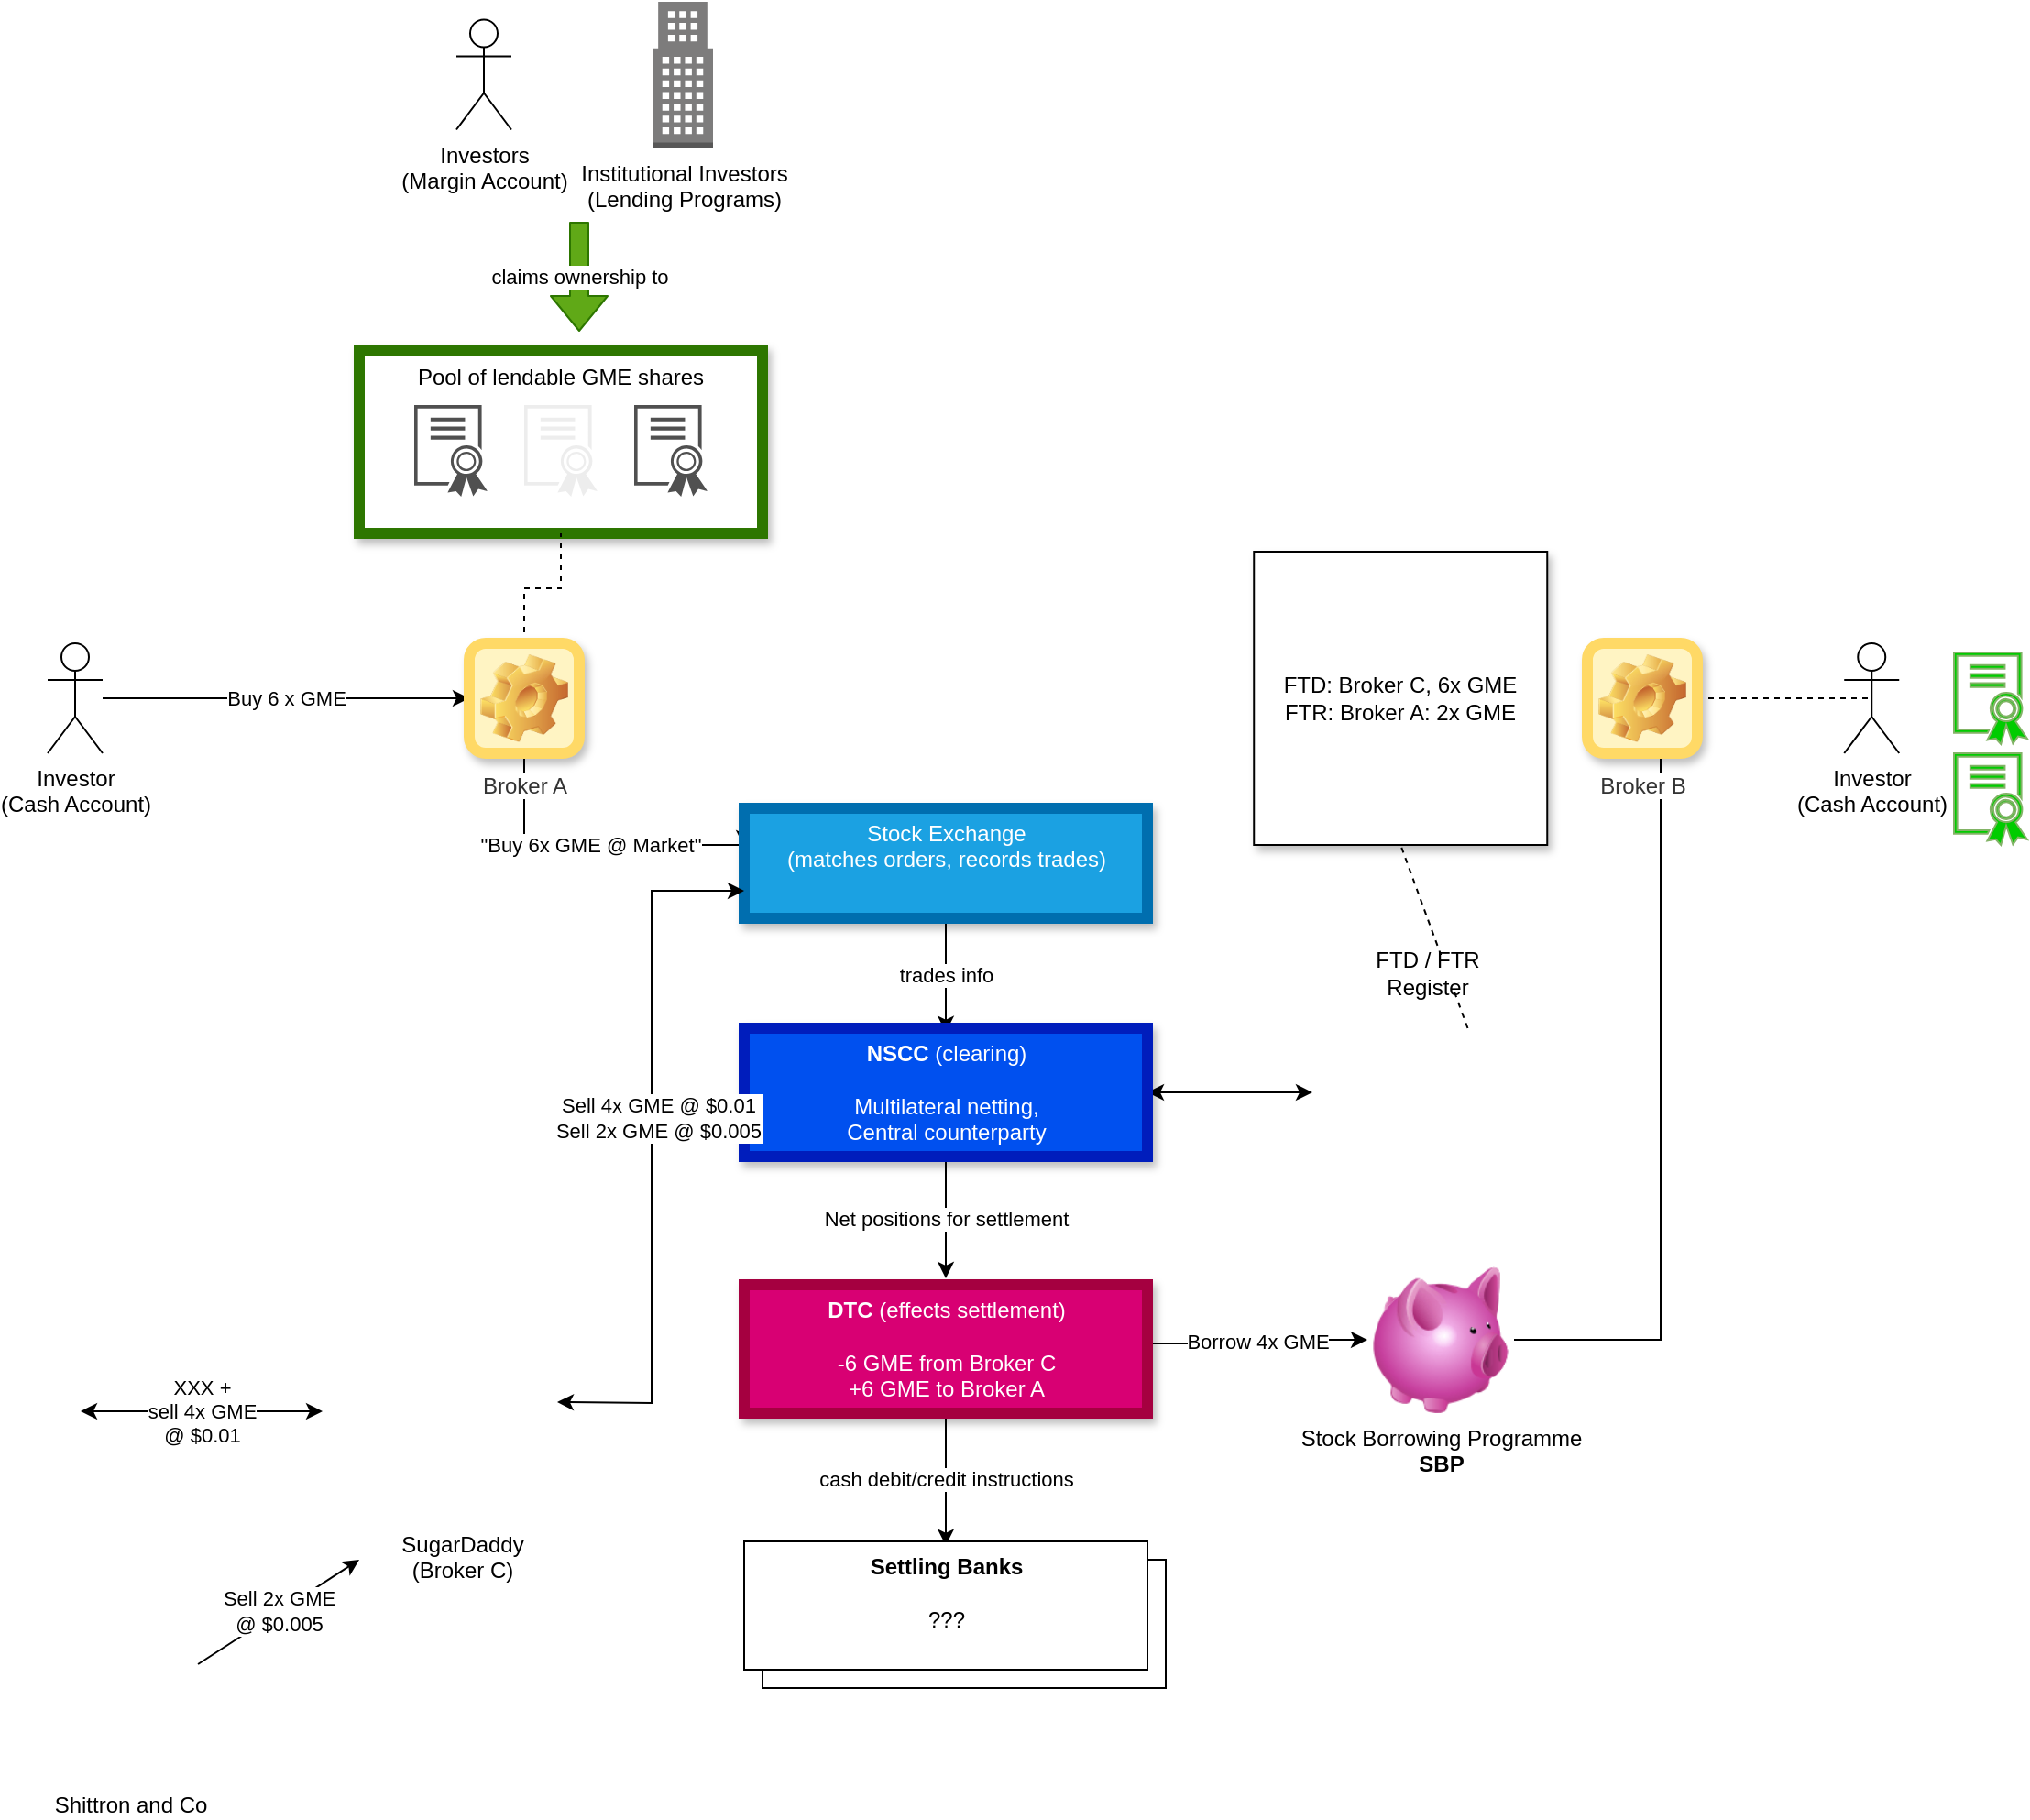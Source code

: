 <mxfile version="14.2.7" type="device"><diagram id="d949C6FjCjkqsZjW7cM8" name="Page-1"><mxGraphModel dx="2070" dy="1816" grid="1" gridSize="10" guides="1" tooltips="1" connect="1" arrows="1" fold="1" page="1" pageScale="1" pageWidth="850" pageHeight="1100" math="0" shadow="0"><root><mxCell id="0"/><mxCell id="1" parent="0"/><mxCell id="QstSusXITbxGXIktupjP-26" value="6" style="rounded=0;whiteSpace=wrap;html=1;shadow=1;strokeColor=#2D7600;strokeWidth=6;fontColor=#ffffff;fillColor=#FFFFFF;" vertex="1" parent="1"><mxGeometry x="70" y="180" width="220" height="100" as="geometry"/></mxCell><mxCell id="QstSusXITbxGXIktupjP-77" value="Buy 6 x GME" style="edgeStyle=orthogonalEdgeStyle;rounded=0;orthogonalLoop=1;jettySize=auto;html=1;entryX=0;entryY=0.5;entryDx=0;entryDy=0;startArrow=none;startFill=0;" edge="1" parent="1" source="QstSusXITbxGXIktupjP-1" target="QstSusXITbxGXIktupjP-10"><mxGeometry relative="1" as="geometry"/></mxCell><mxCell id="QstSusXITbxGXIktupjP-1" value="Investor&lt;br&gt;(Cash Account)" style="shape=umlActor;verticalLabelPosition=bottom;verticalAlign=top;html=1;outlineConnect=0;" vertex="1" parent="1"><mxGeometry x="-100" y="340" width="30" height="60" as="geometry"/></mxCell><mxCell id="QstSusXITbxGXIktupjP-5" value="Investor&lt;br&gt;(Cash Account)" style="shape=umlActor;verticalLabelPosition=bottom;verticalAlign=top;html=1;outlineConnect=0;" vertex="1" parent="1"><mxGeometry x="880.12" y="340" width="30" height="60" as="geometry"/></mxCell><mxCell id="QstSusXITbxGXIktupjP-41" value="&quot;Buy 6x GME @ Market&quot;" style="edgeStyle=orthogonalEdgeStyle;rounded=0;orthogonalLoop=1;jettySize=auto;html=1;exitX=0.5;exitY=1;exitDx=0;exitDy=0;entryX=0;entryY=0.35;entryDx=0;entryDy=0;entryPerimeter=0;" edge="1" parent="1" source="QstSusXITbxGXIktupjP-10" target="QstSusXITbxGXIktupjP-15"><mxGeometry relative="1" as="geometry"><Array as="points"><mxPoint x="160" y="450"/></Array></mxGeometry></mxCell><mxCell id="QstSusXITbxGXIktupjP-84" style="edgeStyle=orthogonalEdgeStyle;rounded=0;orthogonalLoop=1;jettySize=auto;html=1;exitX=0.5;exitY=0;exitDx=0;exitDy=0;dashed=1;startArrow=none;startFill=0;endArrow=none;endFill=0;" edge="1" parent="1" source="QstSusXITbxGXIktupjP-10" target="QstSusXITbxGXIktupjP-26"><mxGeometry relative="1" as="geometry"/></mxCell><mxCell id="QstSusXITbxGXIktupjP-10" value="Broker A" style="icon;html=1;image=img/clipart/Gear_128x128.png;shadow=1;fontColor=#333333;strokeColor=#FFD966;strokeWidth=6;fillColor=#FFF4C3;" vertex="1" parent="1"><mxGeometry x="130" y="340" width="60" height="60" as="geometry"/></mxCell><mxCell id="QstSusXITbxGXIktupjP-82" style="edgeStyle=orthogonalEdgeStyle;rounded=0;orthogonalLoop=1;jettySize=auto;html=1;exitX=1;exitY=0.5;exitDx=0;exitDy=0;entryX=0.5;entryY=0.5;entryDx=0;entryDy=0;entryPerimeter=0;startArrow=none;startFill=0;dashed=1;endArrow=none;endFill=0;" edge="1" parent="1" source="QstSusXITbxGXIktupjP-11" target="QstSusXITbxGXIktupjP-5"><mxGeometry relative="1" as="geometry"/></mxCell><mxCell id="QstSusXITbxGXIktupjP-93" style="edgeStyle=orthogonalEdgeStyle;rounded=0;orthogonalLoop=1;jettySize=auto;html=1;startArrow=none;startFill=0;endArrow=none;endFill=0;" edge="1" parent="1" source="QstSusXITbxGXIktupjP-11" target="QstSusXITbxGXIktupjP-60"><mxGeometry relative="1" as="geometry"><Array as="points"><mxPoint x="780" y="720"/></Array></mxGeometry></mxCell><mxCell id="QstSusXITbxGXIktupjP-11" value="Broker B" style="icon;html=1;image=img/clipart/Gear_128x128.png;fontColor=#333333;shadow=1;glass=0;strokeColor=#FFD966;strokeWidth=6;fillColor=#FFF4C3;" vertex="1" parent="1"><mxGeometry x="740" y="340" width="60" height="60" as="geometry"/></mxCell><mxCell id="QstSusXITbxGXIktupjP-46" value="trades info" style="edgeStyle=orthogonalEdgeStyle;rounded=0;orthogonalLoop=1;jettySize=auto;html=1;entryX=0.5;entryY=0.033;entryDx=0;entryDy=0;entryPerimeter=0;" edge="1" parent="1" source="QstSusXITbxGXIktupjP-15" target="QstSusXITbxGXIktupjP-16"><mxGeometry relative="1" as="geometry"/></mxCell><mxCell id="QstSusXITbxGXIktupjP-15" value="Stock Exchange&lt;br&gt;(matches orders, records trades)" style="verticalLabelPosition=middle;verticalAlign=top;html=1;shape=mxgraph.basic.rect;fillColor2=none;strokeWidth=6;size=20;indent=5;shadow=1;strokeColor=#006EAF;fillColor=#1ba1e2;fontColor=#ffffff;" vertex="1" parent="1"><mxGeometry x="280" y="430" width="220" height="60" as="geometry"/></mxCell><mxCell id="QstSusXITbxGXIktupjP-45" value="Net positions for settlement" style="edgeStyle=orthogonalEdgeStyle;rounded=0;orthogonalLoop=1;jettySize=auto;html=1;entryX=0.5;entryY=-0.05;entryDx=0;entryDy=0;entryPerimeter=0;" edge="1" parent="1" source="QstSusXITbxGXIktupjP-16" target="QstSusXITbxGXIktupjP-17"><mxGeometry relative="1" as="geometry"/></mxCell><mxCell id="QstSusXITbxGXIktupjP-59" style="edgeStyle=orthogonalEdgeStyle;rounded=0;orthogonalLoop=1;jettySize=auto;html=1;startArrow=classic;startFill=1;" edge="1" parent="1" source="QstSusXITbxGXIktupjP-16"><mxGeometry relative="1" as="geometry"><mxPoint x="590" y="585" as="targetPoint"/></mxGeometry></mxCell><mxCell id="QstSusXITbxGXIktupjP-16" value="&lt;b&gt;NSCC&lt;/b&gt; (clearing)&lt;br&gt;&lt;br&gt;Multilateral netting, &lt;br&gt;Central counterparty&lt;br&gt;" style="verticalLabelPosition=middle;verticalAlign=top;html=1;shape=mxgraph.basic.rect;fillColor2=none;strokeWidth=6;size=20;indent=5;fillColor=#0050ef;strokeColor=#001DBC;fontColor=#ffffff;shadow=1;" vertex="1" parent="1"><mxGeometry x="280" y="550" width="220" height="70" as="geometry"/></mxCell><mxCell id="QstSusXITbxGXIktupjP-47" value="cash debit/credit instructions" style="edgeStyle=orthogonalEdgeStyle;rounded=0;orthogonalLoop=1;jettySize=auto;html=1;entryX=0.5;entryY=0.033;entryDx=0;entryDy=0;entryPerimeter=0;" edge="1" parent="1" source="QstSusXITbxGXIktupjP-17" target="QstSusXITbxGXIktupjP-18"><mxGeometry relative="1" as="geometry"/></mxCell><mxCell id="QstSusXITbxGXIktupjP-99" value="Borrow 4x GME" style="edgeStyle=orthogonalEdgeStyle;rounded=0;orthogonalLoop=1;jettySize=auto;html=1;startArrow=none;startFill=0;endArrow=classic;endFill=1;entryX=0;entryY=0.5;entryDx=0;entryDy=0;exitX=1;exitY=0.457;exitDx=0;exitDy=0;exitPerimeter=0;" edge="1" parent="1" source="QstSusXITbxGXIktupjP-17" target="QstSusXITbxGXIktupjP-60"><mxGeometry relative="1" as="geometry"><mxPoint x="600" y="725" as="targetPoint"/></mxGeometry></mxCell><mxCell id="QstSusXITbxGXIktupjP-17" value="&lt;b&gt;DTC&lt;/b&gt; (effects settlement)&lt;br&gt;&lt;br&gt;-6 GME from Broker C&lt;br&gt;+6 GME to Broker A" style="verticalLabelPosition=middle;verticalAlign=top;html=1;shape=mxgraph.basic.rect;fillColor2=none;strokeWidth=6;size=20;indent=5;fillColor=#d80073;strokeColor=#A50040;fontColor=#ffffff;shadow=1;" vertex="1" parent="1"><mxGeometry x="280" y="690" width="220" height="70" as="geometry"/></mxCell><mxCell id="QstSusXITbxGXIktupjP-30" value="Pool of lendable GME shares" style="text;html=1;strokeColor=none;fillColor=none;align=center;verticalAlign=middle;whiteSpace=wrap;rounded=0;" vertex="1" parent="1"><mxGeometry x="95" y="185" width="170" height="20" as="geometry"/></mxCell><mxCell id="QstSusXITbxGXIktupjP-32" value="" style="group" vertex="1" connectable="0" parent="1"><mxGeometry x="100" y="210" width="160" height="50" as="geometry"/></mxCell><mxCell id="QstSusXITbxGXIktupjP-24" value="" style="pointerEvents=1;shadow=0;dashed=0;html=1;strokeColor=none;labelPosition=center;verticalLabelPosition=bottom;verticalAlign=top;align=center;fillColor=#505050;shape=mxgraph.mscae.intune.intune_certificate_profiles;" vertex="1" parent="QstSusXITbxGXIktupjP-32"><mxGeometry width="40" height="50" as="geometry"/></mxCell><mxCell id="QstSusXITbxGXIktupjP-28" value="" style="pointerEvents=1;shadow=0;dashed=0;html=1;strokeColor=none;labelPosition=center;verticalLabelPosition=bottom;verticalAlign=top;align=center;fillColor=#505050;shape=mxgraph.mscae.intune.intune_certificate_profiles;" vertex="1" parent="QstSusXITbxGXIktupjP-32"><mxGeometry x="120" width="40" height="50" as="geometry"/></mxCell><mxCell id="QstSusXITbxGXIktupjP-35" value="" style="group" vertex="1" connectable="0" parent="1"><mxGeometry x="123" y="-10" width="140" height="79.5" as="geometry"/></mxCell><mxCell id="QstSusXITbxGXIktupjP-2" value="Investors&lt;br&gt;(Margin Account)" style="shape=umlActor;verticalLabelPosition=bottom;verticalAlign=top;html=1;outlineConnect=0;" vertex="1" parent="QstSusXITbxGXIktupjP-35"><mxGeometry y="9.75" width="30" height="60" as="geometry"/></mxCell><mxCell id="QstSusXITbxGXIktupjP-6" value="Institutional Investors&lt;br&gt;(Lending Programs)" style="outlineConnect=0;dashed=0;verticalLabelPosition=bottom;verticalAlign=top;align=center;html=1;shape=mxgraph.aws3.office_building;fillColor=#7D7C7C;gradientColor=none;" vertex="1" parent="QstSusXITbxGXIktupjP-35"><mxGeometry x="107" width="33" height="79.5" as="geometry"/></mxCell><mxCell id="QstSusXITbxGXIktupjP-38" value="claims ownership to" style="shape=flexArrow;endArrow=classic;html=1;fillColor=#60a917;strokeColor=#2D7600;" edge="1" parent="1"><mxGeometry width="50" height="50" relative="1" as="geometry"><mxPoint x="190" y="110" as="sourcePoint"/><mxPoint x="190" y="170" as="targetPoint"/></mxGeometry></mxCell><mxCell id="QstSusXITbxGXIktupjP-49" value="" style="group" vertex="1" connectable="0" parent="1"><mxGeometry x="280" y="830" width="230" height="80" as="geometry"/></mxCell><mxCell id="QstSusXITbxGXIktupjP-48" value="" style="verticalLabelPosition=middle;verticalAlign=top;html=1;shape=mxgraph.basic.rect;fillColor2=none;strokeWidth=1;size=20;indent=5;" vertex="1" parent="QstSusXITbxGXIktupjP-49"><mxGeometry x="10" y="10" width="220" height="70" as="geometry"/></mxCell><mxCell id="QstSusXITbxGXIktupjP-18" value="&lt;b&gt;Settling Banks&lt;br&gt;&lt;br&gt;&lt;/b&gt;???" style="verticalLabelPosition=middle;verticalAlign=top;html=1;shape=mxgraph.basic.rect;fillColor2=none;strokeWidth=1;size=20;indent=5;" vertex="1" parent="QstSusXITbxGXIktupjP-49"><mxGeometry width="220" height="70" as="geometry"/></mxCell><mxCell id="QstSusXITbxGXIktupjP-57" value="" style="shape=image;html=1;verticalAlign=top;verticalLabelPosition=bottom;labelBackgroundColor=#ffffff;imageAspect=0;aspect=fixed;image=https://cdn3.iconfinder.com/data/icons/solid-locations-icon-set/64/LIBRARY_2-128.png;strokeColor=#FF0000;fillColor=#FF0000;" vertex="1" parent="1"><mxGeometry x="590.12" y="523" width="128" height="128" as="geometry"/></mxCell><mxCell id="QstSusXITbxGXIktupjP-60" value="Stock Borrowing Programme&lt;b&gt;&lt;br&gt;SBP&lt;/b&gt;" style="image;html=1;image=img/lib/clip_art/finance/Piggy_Bank_128x128.png;strokeColor=#FF0000;fillColor=#FF0000;" vertex="1" parent="1"><mxGeometry x="620" y="680" width="80" height="80" as="geometry"/></mxCell><mxCell id="QstSusXITbxGXIktupjP-65" value="XXX +&lt;br&gt;sell 4x GME&lt;br&gt;@ $0.01" style="edgeStyle=orthogonalEdgeStyle;rounded=0;orthogonalLoop=1;jettySize=auto;html=1;startArrow=classic;startFill=1;" edge="1" parent="1"><mxGeometry relative="1" as="geometry"><mxPoint x="-82" y="759" as="sourcePoint"/><mxPoint x="50" y="759" as="targetPoint"/></mxGeometry></mxCell><mxCell id="QstSusXITbxGXIktupjP-66" style="edgeStyle=orthogonalEdgeStyle;rounded=0;orthogonalLoop=1;jettySize=auto;html=1;entryX=0;entryY=0.75;entryDx=0;entryDy=0;entryPerimeter=0;startArrow=classic;startFill=1;" edge="1" parent="1" target="QstSusXITbxGXIktupjP-15"><mxGeometry relative="1" as="geometry"><mxPoint x="178" y="754" as="sourcePoint"/></mxGeometry></mxCell><mxCell id="QstSusXITbxGXIktupjP-85" value="Sell 4x GME @ $0.01&lt;br&gt;Sell 2x GME @ $0.005" style="edgeLabel;html=1;align=center;verticalAlign=middle;resizable=0;points=[];" vertex="1" connectable="0" parent="QstSusXITbxGXIktupjP-66"><mxGeometry x="0.087" y="-3" relative="1" as="geometry"><mxPoint as="offset"/></mxGeometry></mxCell><mxCell id="QstSusXITbxGXIktupjP-69" value="SugarDaddy&lt;br&gt;(Broker C)" style="shape=image;html=1;verticalAlign=top;verticalLabelPosition=bottom;labelBackgroundColor=#ffffff;imageAspect=0;aspect=fixed;image=https://cdn2.iconfinder.com/data/icons/coffee-19/446/Sugar-128.png;rounded=1;shadow=1;glass=0;sketch=1;strokeColor=#E6E6E6;strokeWidth=6;fillColor=#FFFFFF;" vertex="1" parent="1"><mxGeometry x="62" y="690" width="128" height="128" as="geometry"/></mxCell><mxCell id="QstSusXITbxGXIktupjP-79" value="" style="pointerEvents=1;shadow=0;dashed=0;html=1;strokeColor=#82b366;labelPosition=center;verticalLabelPosition=bottom;verticalAlign=top;align=center;shape=mxgraph.mscae.intune.intune_certificate_profiles;fillColor=#00CC00;" vertex="1" parent="1"><mxGeometry x="940" y="400" width="40" height="50" as="geometry"/></mxCell><mxCell id="QstSusXITbxGXIktupjP-80" value="" style="pointerEvents=1;shadow=0;dashed=0;html=1;strokeColor=#82b366;labelPosition=center;verticalLabelPosition=bottom;verticalAlign=top;align=center;shape=mxgraph.mscae.intune.intune_certificate_profiles;fillColor=#00CC00;" vertex="1" parent="1"><mxGeometry x="940" y="345" width="40" height="50" as="geometry"/></mxCell><mxCell id="QstSusXITbxGXIktupjP-83" value="" style="pointerEvents=1;shadow=0;dashed=0;html=1;strokeColor=none;labelPosition=center;verticalLabelPosition=bottom;verticalAlign=top;align=center;fillColor=#505050;shape=mxgraph.mscae.intune.intune_certificate_profiles;opacity=10;" vertex="1" parent="1"><mxGeometry x="160" y="210" width="40" height="50" as="geometry"/></mxCell><mxCell id="QstSusXITbxGXIktupjP-87" value="Shittron and Co" style="shape=image;html=1;verticalAlign=top;verticalLabelPosition=bottom;labelBackgroundColor=#ffffff;imageAspect=0;aspect=fixed;image=https://cdn4.iconfinder.com/data/icons/carnival-filled-line/32/clown_face_entertainment_party_circus_character-128.png;rounded=1;shadow=1;glass=0;sketch=1;strokeColor=#E6E6E6;strokeWidth=6;fillColor=#00CC00;" vertex="1" parent="1"><mxGeometry x="-90" y="890" width="70" height="70" as="geometry"/></mxCell><mxCell id="QstSusXITbxGXIktupjP-90" value="Sell 2x GME&lt;br&gt;@ $0.005" style="endArrow=classic;startArrow=none;html=1;exitX=1.029;exitY=0.1;exitDx=0;exitDy=0;exitPerimeter=0;startFill=0;" edge="1" parent="1" source="QstSusXITbxGXIktupjP-87"><mxGeometry width="50" height="50" relative="1" as="geometry"><mxPoint x="20" y="890" as="sourcePoint"/><mxPoint x="70" y="840" as="targetPoint"/></mxGeometry></mxCell><mxCell id="QstSusXITbxGXIktupjP-95" value="" style="shape=image;html=1;verticalAlign=top;verticalLabelPosition=bottom;labelBackgroundColor=#ffffff;imageAspect=0;aspect=fixed;image=https://cdn4.iconfinder.com/data/icons/basic-ui-2-line/32/magnifying-glass-search-zoom-find-128.png;rounded=1;shadow=1;glass=0;sketch=0;strokeColor=#E6E6E6;strokeWidth=6;fillColor=#00CC00;" vertex="1" parent="1"><mxGeometry x="660" y="550" width="46.5" height="46.5" as="geometry"/></mxCell><mxCell id="QstSusXITbxGXIktupjP-96" value="" style="endArrow=none;html=1;entryX=0.5;entryY=1;entryDx=0;entryDy=0;dashed=1;" edge="1" parent="1" source="QstSusXITbxGXIktupjP-95" target="QstSusXITbxGXIktupjP-97"><mxGeometry width="50" height="50" relative="1" as="geometry"><mxPoint x="700" y="570" as="sourcePoint"/><mxPoint x="860" y="550" as="targetPoint"/></mxGeometry></mxCell><mxCell id="QstSusXITbxGXIktupjP-97" value="FTD: Broker C, 6x GME&lt;br&gt;FTR: Broker A: 2x GME" style="whiteSpace=wrap;html=1;aspect=fixed;rounded=0;shadow=1;glass=0;sketch=0;strokeWidth=1;" vertex="1" parent="1"><mxGeometry x="558.12" y="290" width="160" height="160" as="geometry"/></mxCell><mxCell id="QstSusXITbxGXIktupjP-51" value="FTD / FTR Register" style="text;html=1;strokeColor=none;align=center;verticalAlign=middle;whiteSpace=wrap;rounded=0;fillColor=#ffffff;" vertex="1" parent="1"><mxGeometry x="610" y="510" width="85.88" height="20" as="geometry"/></mxCell></root></mxGraphModel></diagram></mxfile>